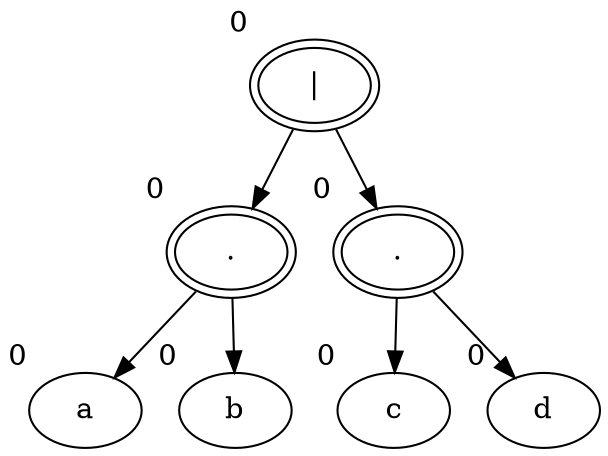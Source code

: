 digraph {
  93885972091360[label="|" xlabel="0" peripheries="2"]
  93885972091040[label="." xlabel="0" peripheries="2"]
  93885972091360  ->  93885972091040
  93885972091520[label="." xlabel="0" peripheries="2"]
  93885972091360  ->  93885972091520
  93885972091088[label="a" xlabel="0" peripheries="1"]
  93885972091040  ->  93885972091088
  93885972091280[label="b" xlabel="0" peripheries="1"]
  93885972091040  ->  93885972091280
  93885972091440[label="c" xlabel="0" peripheries="1"]
  93885972091520  ->  93885972091440
  93885972091600[label="d" xlabel="0" peripheries="1"]
  93885972091520  ->  93885972091600
}
